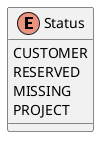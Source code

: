 @startuml
'https://plantuml.com/sequence-diagram


enum Status {
    CUSTOMER
    RESERVED
    MISSING
    PROJECT
}

@enduml